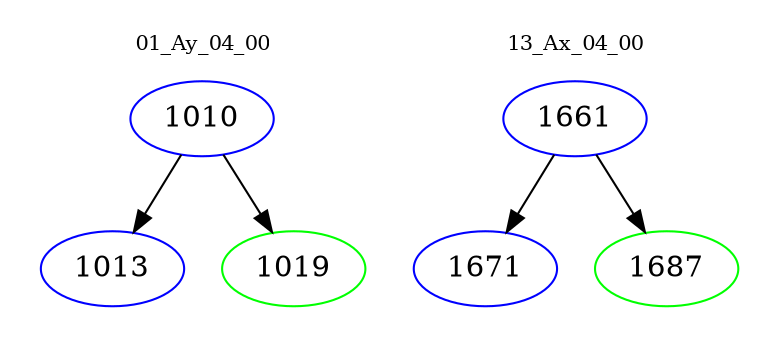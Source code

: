 digraph{
subgraph cluster_0 {
color = white
label = "01_Ay_04_00";
fontsize=10;
T0_1010 [label="1010", color="blue"]
T0_1010 -> T0_1013 [color="black"]
T0_1013 [label="1013", color="blue"]
T0_1010 -> T0_1019 [color="black"]
T0_1019 [label="1019", color="green"]
}
subgraph cluster_1 {
color = white
label = "13_Ax_04_00";
fontsize=10;
T1_1661 [label="1661", color="blue"]
T1_1661 -> T1_1671 [color="black"]
T1_1671 [label="1671", color="blue"]
T1_1661 -> T1_1687 [color="black"]
T1_1687 [label="1687", color="green"]
}
}

